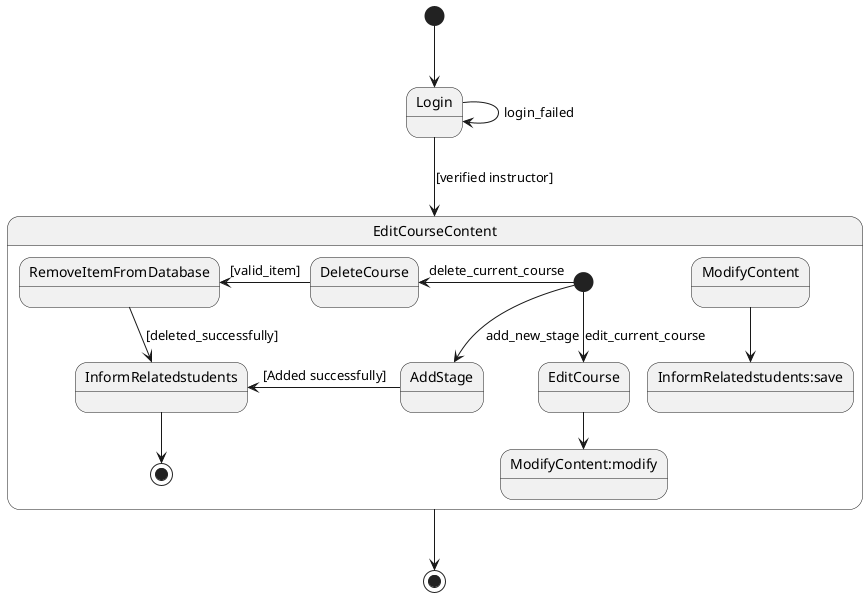 @startuml
[*] --> Login
Login --> Login :login_failed
Login --> EditCourseContent :[verified instructor]
state EditCourseContent{
    [*] -> AddStage: add_new_stage
    AddStage -left-> InformRelatedstudents:[Added successfully]

    [*] -left-> DeleteCourse: delete_current_course
    DeleteCourse -left-> RemoveItemFromDatabase: [valid_item]
    RemoveItemFromDatabase --> InformRelatedstudents: [deleted_successfully]

    [*] --> EditCourse: edit_current_course
    EditCourse --> ModifyContent:modify
    ModifyContent --> InformRelatedstudents:save
    InformRelatedstudents --> [*]

}
EditCourseContent --> [*]
@enduml
